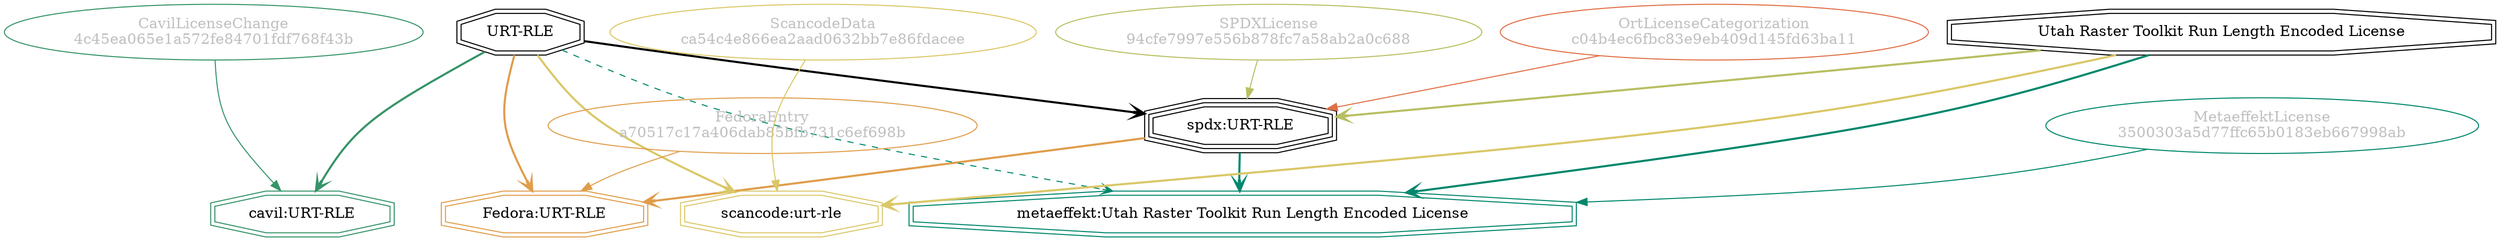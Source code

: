 strict digraph {
    node [shape=box];
    graph [splines=curved];
    4202 [label="SPDXLicense\n94cfe7997e556b878fc7a58ab2a0c688"
         ,fontcolor=gray
         ,color="#b8bf62"
         ,fillcolor="beige;1"
         ,shape=ellipse];
    4203 [label="spdx:URT-RLE"
         ,shape=tripleoctagon];
    4204 [label="URT-RLE"
         ,shape=doubleoctagon];
    4205 [label="Utah Raster Toolkit Run Length Encoded License"
         ,shape=doubleoctagon];
    8455 [label="FedoraEntry\na70517c17a406dab85bfb731c6ef698b"
         ,fontcolor=gray
         ,color="#e09d4b"
         ,fillcolor="beige;1"
         ,shape=ellipse];
    8456 [label="Fedora:URT-RLE"
         ,color="#e09d4b"
         ,shape=doubleoctagon];
    24903 [label="ScancodeData\nca54c4e866ea2aad0632bb7e86fdacee"
          ,fontcolor=gray
          ,color="#dac767"
          ,fillcolor="beige;1"
          ,shape=ellipse];
    24904 [label="scancode:urt-rle"
          ,color="#dac767"
          ,shape=doubleoctagon];
    35242 [label="OrtLicenseCategorization\nc04b4ec6fbc83e9eb409d145fd63ba11"
          ,fontcolor=gray
          ,color="#e06f45"
          ,fillcolor="beige;1"
          ,shape=ellipse];
    38101 [label="CavilLicenseChange\n4c45ea065e1a572fe84701fdf768f43b"
          ,fontcolor=gray
          ,color="#379469"
          ,fillcolor="beige;1"
          ,shape=ellipse];
    38102 [label="cavil:URT-RLE"
          ,color="#379469"
          ,shape=doubleoctagon];
    49113 [label="MetaeffektLicense\n3500303a5d77ffc65b0183eb667998ab"
          ,fontcolor=gray
          ,color="#00876c"
          ,fillcolor="beige;1"
          ,shape=ellipse];
    49114 [label="metaeffekt:Utah Raster Toolkit Run Length Encoded License"
          ,color="#00876c"
          ,shape=doubleoctagon];
    4202 -> 4203 [weight=0.5
                 ,color="#b8bf62"];
    4203 -> 8456 [style=bold
                 ,arrowhead=vee
                 ,weight=0.7
                 ,color="#e09d4b"];
    4203 -> 49114 [style=bold
                  ,arrowhead=vee
                  ,weight=0.7
                  ,color="#00876c"];
    4204 -> 4203 [style=bold
                 ,arrowhead=vee
                 ,weight=0.7];
    4204 -> 8456 [style=bold
                 ,arrowhead=vee
                 ,weight=0.7
                 ,color="#e09d4b"];
    4204 -> 24904 [style=bold
                  ,arrowhead=vee
                  ,weight=0.7
                  ,color="#dac767"];
    4204 -> 38102 [style=bold
                  ,arrowhead=vee
                  ,weight=0.7
                  ,color="#379469"];
    4204 -> 38102 [style=bold
                  ,arrowhead=vee
                  ,weight=0.7
                  ,color="#379469"];
    4204 -> 49114 [style=dashed
                  ,arrowhead=vee
                  ,weight=0.5
                  ,color="#00876c"];
    4205 -> 4203 [style=bold
                 ,arrowhead=vee
                 ,weight=0.7
                 ,color="#b8bf62"];
    4205 -> 24904 [style=bold
                  ,arrowhead=vee
                  ,weight=0.7
                  ,color="#dac767"];
    4205 -> 49114 [style=bold
                  ,arrowhead=vee
                  ,weight=0.7
                  ,color="#00876c"];
    4205 -> 49114 [style=bold
                  ,arrowhead=vee
                  ,weight=0.7
                  ,color="#00876c"];
    8455 -> 8456 [weight=0.5
                 ,color="#e09d4b"];
    24903 -> 24904 [weight=0.5
                   ,color="#dac767"];
    35242 -> 4203 [weight=0.5
                  ,color="#e06f45"];
    38101 -> 38102 [weight=0.5
                   ,color="#379469"];
    49113 -> 49114 [weight=0.5
                   ,color="#00876c"];
}
